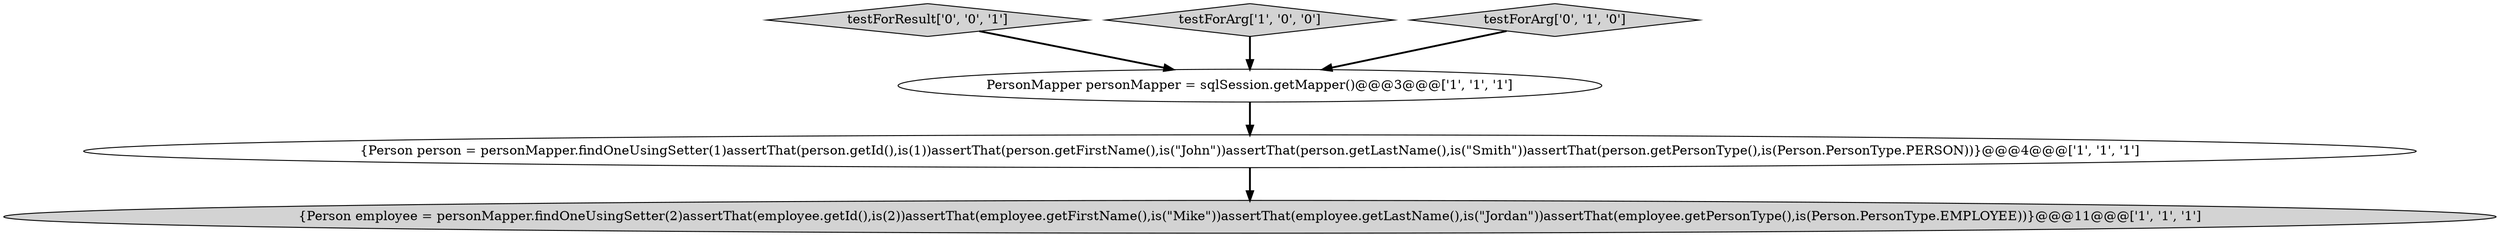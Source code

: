 digraph {
5 [style = filled, label = "testForResult['0', '0', '1']", fillcolor = lightgray, shape = diamond image = "AAA0AAABBB3BBB"];
1 [style = filled, label = "testForArg['1', '0', '0']", fillcolor = lightgray, shape = diamond image = "AAA0AAABBB1BBB"];
2 [style = filled, label = "{Person person = personMapper.findOneUsingSetter(1)assertThat(person.getId(),is(1))assertThat(person.getFirstName(),is(\"John\"))assertThat(person.getLastName(),is(\"Smith\"))assertThat(person.getPersonType(),is(Person.PersonType.PERSON))}@@@4@@@['1', '1', '1']", fillcolor = white, shape = ellipse image = "AAA0AAABBB1BBB"];
4 [style = filled, label = "testForArg['0', '1', '0']", fillcolor = lightgray, shape = diamond image = "AAA0AAABBB2BBB"];
0 [style = filled, label = "{Person employee = personMapper.findOneUsingSetter(2)assertThat(employee.getId(),is(2))assertThat(employee.getFirstName(),is(\"Mike\"))assertThat(employee.getLastName(),is(\"Jordan\"))assertThat(employee.getPersonType(),is(Person.PersonType.EMPLOYEE))}@@@11@@@['1', '1', '1']", fillcolor = lightgray, shape = ellipse image = "AAA0AAABBB1BBB"];
3 [style = filled, label = "PersonMapper personMapper = sqlSession.getMapper()@@@3@@@['1', '1', '1']", fillcolor = white, shape = ellipse image = "AAA0AAABBB1BBB"];
1->3 [style = bold, label=""];
5->3 [style = bold, label=""];
4->3 [style = bold, label=""];
2->0 [style = bold, label=""];
3->2 [style = bold, label=""];
}
